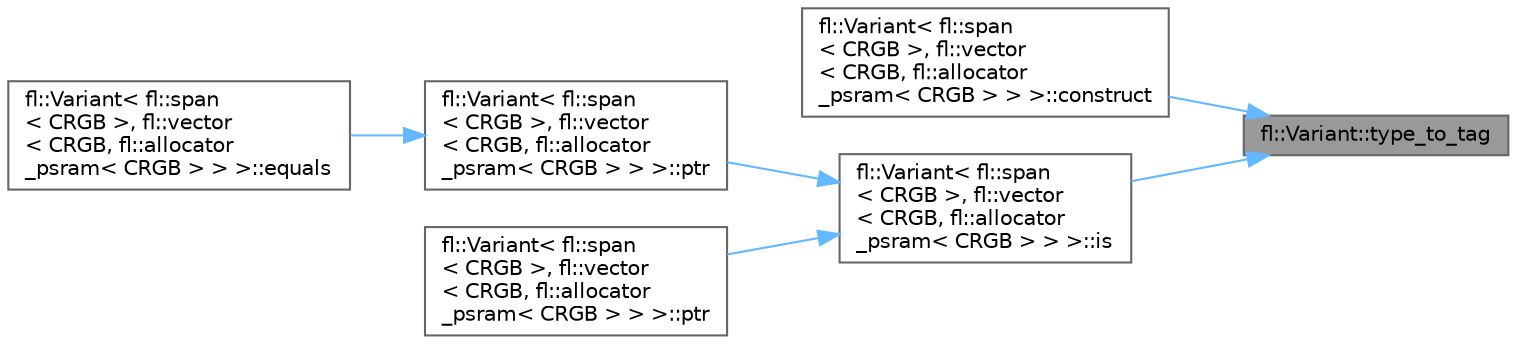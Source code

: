 digraph "fl::Variant::type_to_tag"
{
 // INTERACTIVE_SVG=YES
 // LATEX_PDF_SIZE
  bgcolor="transparent";
  edge [fontname=Helvetica,fontsize=10,labelfontname=Helvetica,labelfontsize=10];
  node [fontname=Helvetica,fontsize=10,shape=box,height=0.2,width=0.4];
  rankdir="RL";
  Node1 [id="Node000001",label="fl::Variant::type_to_tag",height=0.2,width=0.4,color="gray40", fillcolor="grey60", style="filled", fontcolor="black",tooltip=" "];
  Node1 -> Node2 [id="edge1_Node000001_Node000002",dir="back",color="steelblue1",style="solid",tooltip=" "];
  Node2 [id="Node000002",label="fl::Variant\< fl::span\l\< CRGB \>, fl::vector\l\< CRGB, fl::allocator\l_psram\< CRGB \> \> \>::construct",height=0.2,width=0.4,color="grey40", fillcolor="white", style="filled",URL="$de/d60/classfl_1_1_variant_a378d62102f34b4aea27bd8292ac69fe6.html#a378d62102f34b4aea27bd8292ac69fe6",tooltip=" "];
  Node1 -> Node3 [id="edge2_Node000001_Node000003",dir="back",color="steelblue1",style="solid",tooltip=" "];
  Node3 [id="Node000003",label="fl::Variant\< fl::span\l\< CRGB \>, fl::vector\l\< CRGB, fl::allocator\l_psram\< CRGB \> \> \>::is",height=0.2,width=0.4,color="grey40", fillcolor="white", style="filled",URL="$de/d60/classfl_1_1_variant_a3794348734afd949bb18bf9e2b9f9df8.html#a3794348734afd949bb18bf9e2b9f9df8",tooltip=" "];
  Node3 -> Node4 [id="edge3_Node000003_Node000004",dir="back",color="steelblue1",style="solid",tooltip=" "];
  Node4 [id="Node000004",label="fl::Variant\< fl::span\l\< CRGB \>, fl::vector\l\< CRGB, fl::allocator\l_psram\< CRGB \> \> \>::ptr",height=0.2,width=0.4,color="grey40", fillcolor="white", style="filled",URL="$de/d60/classfl_1_1_variant_a65c4d26937c7abd48dd2597d3f2dc209.html#a65c4d26937c7abd48dd2597d3f2dc209",tooltip=" "];
  Node4 -> Node5 [id="edge4_Node000004_Node000005",dir="back",color="steelblue1",style="solid",tooltip=" "];
  Node5 [id="Node000005",label="fl::Variant\< fl::span\l\< CRGB \>, fl::vector\l\< CRGB, fl::allocator\l_psram\< CRGB \> \> \>::equals",height=0.2,width=0.4,color="grey40", fillcolor="white", style="filled",URL="$de/d60/classfl_1_1_variant_ade285535c978f61e20c3453fc1f3ed1a.html#ade285535c978f61e20c3453fc1f3ed1a",tooltip=" "];
  Node3 -> Node6 [id="edge5_Node000003_Node000006",dir="back",color="steelblue1",style="solid",tooltip=" "];
  Node6 [id="Node000006",label="fl::Variant\< fl::span\l\< CRGB \>, fl::vector\l\< CRGB, fl::allocator\l_psram\< CRGB \> \> \>::ptr",height=0.2,width=0.4,color="grey40", fillcolor="white", style="filled",URL="$de/d60/classfl_1_1_variant_a212993ea4c2f159e94a7b15732eb7e07.html#a212993ea4c2f159e94a7b15732eb7e07",tooltip=" "];
}
